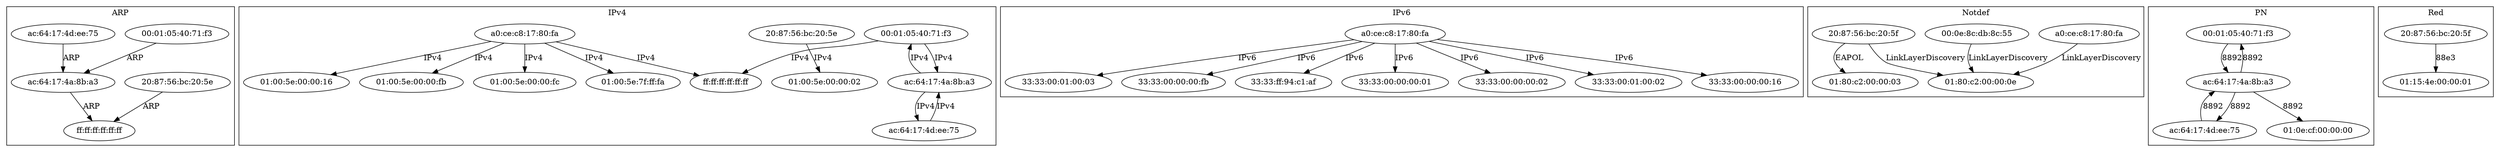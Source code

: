 digraph  {
	subgraph cluster_s1 {
		label="ARP";
		n11[label="00:01:05:40:71:f3"];
		n28[label="20:87:56:bc:20:5e"];
		n12[label="ac:64:17:4a:8b:a3"];
		n25[label="ac:64:17:4d:ee:75"];
		n29[label="ff:ff:ff:ff:ff:ff"];
		n11->n12[label="ARP"];
		n28->n29[label="ARP"];
		n12->n29[label="ARP"];
		n25->n12[label="ARP"];
		
	}
	subgraph cluster_s2 {
		label="IPv4";
		n15[label="00:01:05:40:71:f3"];
		n41[label="01:00:5e:00:00:02"];
		n20[label="01:00:5e:00:00:16"];
		n33[label="01:00:5e:00:00:fb"];
		n14[label="01:00:5e:00:00:fc"];
		n37[label="01:00:5e:7f:ff:fa"];
		n40[label="20:87:56:bc:20:5e"];
		n13[label="a0:ce:c8:17:80:fa"];
		n16[label="ac:64:17:4a:8b:a3"];
		n27[label="ac:64:17:4d:ee:75"];
		n32[label="ff:ff:ff:ff:ff:ff"];
		n15->n16[label="IPv4"];
		n15->n32[label="IPv4"];
		n40->n41[label="IPv4"];
		n13->n14[label="IPv4"];
		n13->n20[label="IPv4"];
		n13->n32[label="IPv4"];
		n13->n33[label="IPv4"];
		n13->n37[label="IPv4"];
		n16->n27[label="IPv4"];
		n16->n15[label="IPv4"];
		n27->n16[label="IPv4"];
		
	}
	subgraph cluster_s3 {
		label="IPv6";
		n19[label="33:33:00:00:00:01"];
		n36[label="33:33:00:00:00:02"];
		n34[label="33:33:00:00:00:16"];
		n10[label="33:33:00:00:00:fb"];
		n31[label="33:33:00:01:00:02"];
		n24[label="33:33:00:01:00:03"];
		n23[label="33:33:ff:94:c1:af"];
		n9[label="a0:ce:c8:17:80:fa"];
		n9->n10[label="IPv6"];
		n9->n19[label="IPv6"];
		n9->n23[label="IPv6"];
		n9->n24[label="IPv6"];
		n9->n31[label="IPv6"];
		n9->n34[label="IPv6"];
		n9->n36[label="IPv6"];
		
	}
	subgraph cluster_s6 {
		label="Notdef";
		n38[label="00:0e:8c:db:8c:55"];
		n39[label="01:80:c2:00:00:03"];
		n18[label="01:80:c2:00:00:0e"];
		n17[label="20:87:56:bc:20:5f"];
		n30[label="a0:ce:c8:17:80:fa"];
		n38->n18[label="LinkLayerDiscovery"];
		n17->n18[label="LinkLayerDiscovery"];
		n17->n39[label="EAPOL"];
		n30->n18[label="LinkLayerDiscovery"];
		
	}
	subgraph cluster_s4 {
		label="PN";
		n35[label="00:01:05:40:71:f3"];
		n8[label="01:0e:cf:00:00:00"];
		n7[label="ac:64:17:4a:8b:a3"];
		n26[label="ac:64:17:4d:ee:75"];
		n35->n7[label="8892"];
		n7->n8[label="8892"];
		n7->n26[label="8892"];
		n7->n35[label="8892"];
		n26->n7[label="8892"];
		
	}
	subgraph cluster_s5 {
		label="Red";
		n22[label="01:15:4e:00:00:01"];
		n21[label="20:87:56:bc:20:5f"];
		n21->n22[label="88e3"];
		
	}
	
	
}
